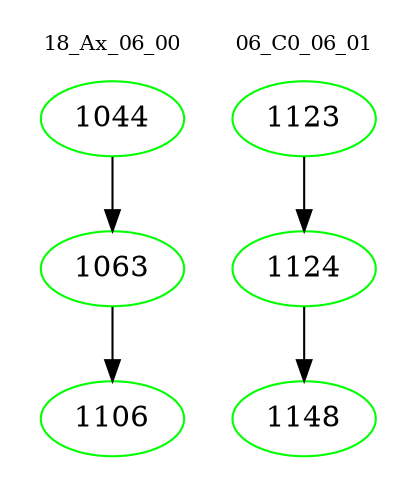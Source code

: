 digraph{
subgraph cluster_0 {
color = white
label = "18_Ax_06_00";
fontsize=10;
T0_1044 [label="1044", color="green"]
T0_1044 -> T0_1063 [color="black"]
T0_1063 [label="1063", color="green"]
T0_1063 -> T0_1106 [color="black"]
T0_1106 [label="1106", color="green"]
}
subgraph cluster_1 {
color = white
label = "06_C0_06_01";
fontsize=10;
T1_1123 [label="1123", color="green"]
T1_1123 -> T1_1124 [color="black"]
T1_1124 [label="1124", color="green"]
T1_1124 -> T1_1148 [color="black"]
T1_1148 [label="1148", color="green"]
}
}
